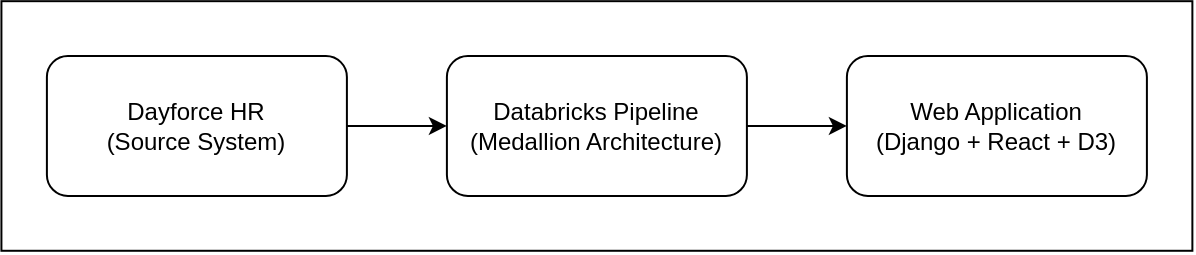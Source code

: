 <mxfile version="28.1.2" pages="3">
  <diagram name="Overall System Architurecture" id="z4RykY5hizcRCmj2_LRI">
    <mxGraphModel dx="941" dy="605" grid="1" gridSize="10" guides="1" tooltips="1" connect="1" arrows="1" fold="1" page="1" pageScale="1" pageWidth="850" pageHeight="1100" math="0" shadow="0">
      <root>
        <mxCell id="0" />
        <mxCell id="1" parent="0" />
        <mxCell id="U-rFDizpqV9OptAms4BL-1" value="" style="group" vertex="1" connectable="0" parent="1">
          <mxGeometry x="139.71" y="445.59" width="595.48" height="124.8" as="geometry" />
        </mxCell>
        <mxCell id="udmamTYrZxteHQdMKwFK-1" value="" style="rounded=0;whiteSpace=wrap;html=1;rotation=90;" parent="U-rFDizpqV9OptAms4BL-1" vertex="1">
          <mxGeometry x="235.34" y="-235.34" width="124.8" height="595.48" as="geometry" />
        </mxCell>
        <mxCell id="LSS1mVQiBMyXZvM07RnL-2" style="edgeStyle=orthogonalEdgeStyle;rounded=0;orthogonalLoop=1;jettySize=auto;html=1;entryX=0;entryY=0.5;entryDx=0;entryDy=0;" parent="U-rFDizpqV9OptAms4BL-1" source="hXkjwgLwi-NlTGDa15fy-1" target="hXkjwgLwi-NlTGDa15fy-2" edge="1">
          <mxGeometry relative="1" as="geometry" />
        </mxCell>
        <mxCell id="hXkjwgLwi-NlTGDa15fy-1" value="Dayforce HR&lt;br&gt;&lt;div&gt;(Source System)&lt;/div&gt;" style="rounded=1;whiteSpace=wrap;html=1;" parent="U-rFDizpqV9OptAms4BL-1" vertex="1">
          <mxGeometry x="22.74" y="27.4" width="150" height="70" as="geometry" />
        </mxCell>
        <mxCell id="LSS1mVQiBMyXZvM07RnL-3" style="edgeStyle=orthogonalEdgeStyle;rounded=0;orthogonalLoop=1;jettySize=auto;html=1;entryX=0;entryY=0.5;entryDx=0;entryDy=0;" parent="U-rFDizpqV9OptAms4BL-1" source="hXkjwgLwi-NlTGDa15fy-2" target="hXkjwgLwi-NlTGDa15fy-3" edge="1">
          <mxGeometry relative="1" as="geometry" />
        </mxCell>
        <mxCell id="hXkjwgLwi-NlTGDa15fy-2" value="Databricks Pipeline&lt;div&gt;&lt;div&gt;(Medallion Architecture)&lt;/div&gt;&lt;/div&gt;" style="rounded=1;whiteSpace=wrap;html=1;glass=0;" parent="U-rFDizpqV9OptAms4BL-1" vertex="1">
          <mxGeometry x="222.74" y="27.4" width="150" height="70" as="geometry" />
        </mxCell>
        <mxCell id="hXkjwgLwi-NlTGDa15fy-3" value="Web Application&lt;div&gt;(Django + React + D3)&lt;/div&gt;" style="rounded=1;whiteSpace=wrap;html=1;shadow=0;" parent="U-rFDizpqV9OptAms4BL-1" vertex="1">
          <mxGeometry x="422.74" y="27.4" width="150" height="70" as="geometry" />
        </mxCell>
      </root>
    </mxGraphModel>
  </diagram>
  <diagram id="M_8pfrwS21M96D_n7OxO" name="Data Engineering Pipeline">
    <mxGraphModel dx="941" dy="605" grid="1" gridSize="10" guides="1" tooltips="1" connect="1" arrows="1" fold="1" page="1" pageScale="1" pageWidth="850" pageHeight="1100" math="0" shadow="0">
      <root>
        <mxCell id="0" />
        <mxCell id="1" parent="0" />
        <mxCell id="qMmgVy3nJzNlRgiCfUSi-1" value="" style="group" vertex="1" connectable="0" parent="1">
          <mxGeometry x="127.51" y="363.85" width="595.48" height="124.8" as="geometry" />
        </mxCell>
        <mxCell id="0iZ9fuflpk-31wfdxNyu-1" value="" style="rounded=0;whiteSpace=wrap;html=1;rotation=90;" vertex="1" parent="qMmgVy3nJzNlRgiCfUSi-1">
          <mxGeometry x="235.34" y="-235.34" width="124.8" height="595.48" as="geometry" />
        </mxCell>
        <mxCell id="1WvZGaDYPrAxShjZqC8I-9" style="edgeStyle=orthogonalEdgeStyle;rounded=0;orthogonalLoop=1;jettySize=auto;html=1;exitX=1;exitY=0.5;exitDx=0;exitDy=0;" edge="1" parent="qMmgVy3nJzNlRgiCfUSi-1" source="GrYPRcaJxxvAsh9sU-PD-1" target="GrYPRcaJxxvAsh9sU-PD-3">
          <mxGeometry relative="1" as="geometry" />
        </mxCell>
        <mxCell id="GrYPRcaJxxvAsh9sU-PD-1" value="Bronze Layer&lt;div&gt;&lt;div&gt;(Raw Ingestion)&lt;/div&gt;&lt;/div&gt;" style="rounded=1;whiteSpace=wrap;html=1;" parent="qMmgVy3nJzNlRgiCfUSi-1" vertex="1">
          <mxGeometry x="27.49" y="27.4" width="150" height="70" as="geometry" />
        </mxCell>
        <mxCell id="GrYPRcaJxxvAsh9sU-PD-2" value="Gold Layer&lt;br&gt;&lt;div&gt;(Analytics-Ready)&lt;/div&gt;" style="rounded=1;whiteSpace=wrap;html=1;" parent="qMmgVy3nJzNlRgiCfUSi-1" vertex="1">
          <mxGeometry x="417.49" y="27.4" width="150" height="70" as="geometry" />
        </mxCell>
        <mxCell id="1WvZGaDYPrAxShjZqC8I-10" style="edgeStyle=orthogonalEdgeStyle;rounded=0;orthogonalLoop=1;jettySize=auto;html=1;entryX=0;entryY=0.5;entryDx=0;entryDy=0;" edge="1" parent="qMmgVy3nJzNlRgiCfUSi-1" source="GrYPRcaJxxvAsh9sU-PD-3" target="GrYPRcaJxxvAsh9sU-PD-2">
          <mxGeometry relative="1" as="geometry" />
        </mxCell>
        <mxCell id="GrYPRcaJxxvAsh9sU-PD-3" value="Silver Layer&lt;br&gt;&lt;div&gt;(Data Cleaning and Processing)&lt;/div&gt;" style="rounded=1;whiteSpace=wrap;html=1;" parent="qMmgVy3nJzNlRgiCfUSi-1" vertex="1">
          <mxGeometry x="222.74" y="27.4" width="150" height="70" as="geometry" />
        </mxCell>
      </root>
    </mxGraphModel>
  </diagram>
  <diagram id="iGtyeCGe0w6i0Y-IBxd2" name="Web Application Architecture">
    <mxGraphModel dx="941" dy="605" grid="1" gridSize="10" guides="1" tooltips="1" connect="1" arrows="1" fold="1" page="1" pageScale="1" pageWidth="850" pageHeight="1100" math="0" shadow="0">
      <root>
        <mxCell id="0" />
        <mxCell id="1" parent="0" />
        <mxCell id="2efENawSAJautPROeUX5-1" value="" style="group" vertex="1" connectable="0" parent="1">
          <mxGeometry x="115.23" y="123.85" width="595.48" height="124.8" as="geometry" />
        </mxCell>
        <mxCell id="rGUPJH1eEG31bud-beUb-1" value="" style="rounded=0;whiteSpace=wrap;html=1;rotation=90;" vertex="1" parent="2efENawSAJautPROeUX5-1">
          <mxGeometry x="235.34" y="-235.34" width="124.8" height="595.48" as="geometry" />
        </mxCell>
        <mxCell id="2ip-UDcfyqEwvQWdMVR0-7" style="edgeStyle=orthogonalEdgeStyle;rounded=0;orthogonalLoop=1;jettySize=auto;html=1;entryX=0;entryY=0.5;entryDx=0;entryDy=0;" edge="1" parent="2efENawSAJautPROeUX5-1" source="Kjh1ic-gx64v7bE42dOU-2" target="Kjh1ic-gx64v7bE42dOU-3">
          <mxGeometry relative="1" as="geometry" />
        </mxCell>
        <mxCell id="Kjh1ic-gx64v7bE42dOU-2" value="Backend&lt;div&gt;&lt;div&gt;(Django)&lt;/div&gt;&lt;/div&gt;" style="rounded=1;whiteSpace=wrap;html=1;" vertex="1" parent="2efENawSAJautPROeUX5-1">
          <mxGeometry x="27.74" y="27.4" width="150" height="70" as="geometry" />
        </mxCell>
        <mxCell id="2ip-UDcfyqEwvQWdMVR0-8" style="edgeStyle=orthogonalEdgeStyle;rounded=0;orthogonalLoop=1;jettySize=auto;html=1;entryX=0;entryY=0.5;entryDx=0;entryDy=0;" edge="1" parent="2efENawSAJautPROeUX5-1" source="Kjh1ic-gx64v7bE42dOU-3" target="Kjh1ic-gx64v7bE42dOU-4">
          <mxGeometry relative="1" as="geometry" />
        </mxCell>
        <mxCell id="Kjh1ic-gx64v7bE42dOU-3" value="Frontend&lt;div&gt;&lt;span style=&quot;background-color: transparent; color: light-dark(rgb(0, 0, 0), rgb(255, 255, 255));&quot;&gt;(React + D3)&lt;/span&gt;&lt;/div&gt;" style="rounded=1;whiteSpace=wrap;html=1;" vertex="1" parent="2efENawSAJautPROeUX5-1">
          <mxGeometry x="222.74" y="27.4" width="150" height="70" as="geometry" />
        </mxCell>
        <mxCell id="Kjh1ic-gx64v7bE42dOU-4" value="User&lt;div&gt;&lt;div&gt;(HR Analyst)&lt;/div&gt;&lt;/div&gt;" style="rounded=1;whiteSpace=wrap;html=1;" vertex="1" parent="2efENawSAJautPROeUX5-1">
          <mxGeometry x="417.74" y="27.4" width="150" height="70" as="geometry" />
        </mxCell>
      </root>
    </mxGraphModel>
  </diagram>
</mxfile>
